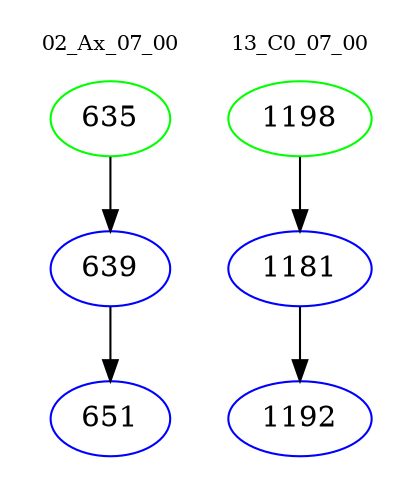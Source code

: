 digraph{
subgraph cluster_0 {
color = white
label = "02_Ax_07_00";
fontsize=10;
T0_635 [label="635", color="green"]
T0_635 -> T0_639 [color="black"]
T0_639 [label="639", color="blue"]
T0_639 -> T0_651 [color="black"]
T0_651 [label="651", color="blue"]
}
subgraph cluster_1 {
color = white
label = "13_C0_07_00";
fontsize=10;
T1_1198 [label="1198", color="green"]
T1_1198 -> T1_1181 [color="black"]
T1_1181 [label="1181", color="blue"]
T1_1181 -> T1_1192 [color="black"]
T1_1192 [label="1192", color="blue"]
}
}
